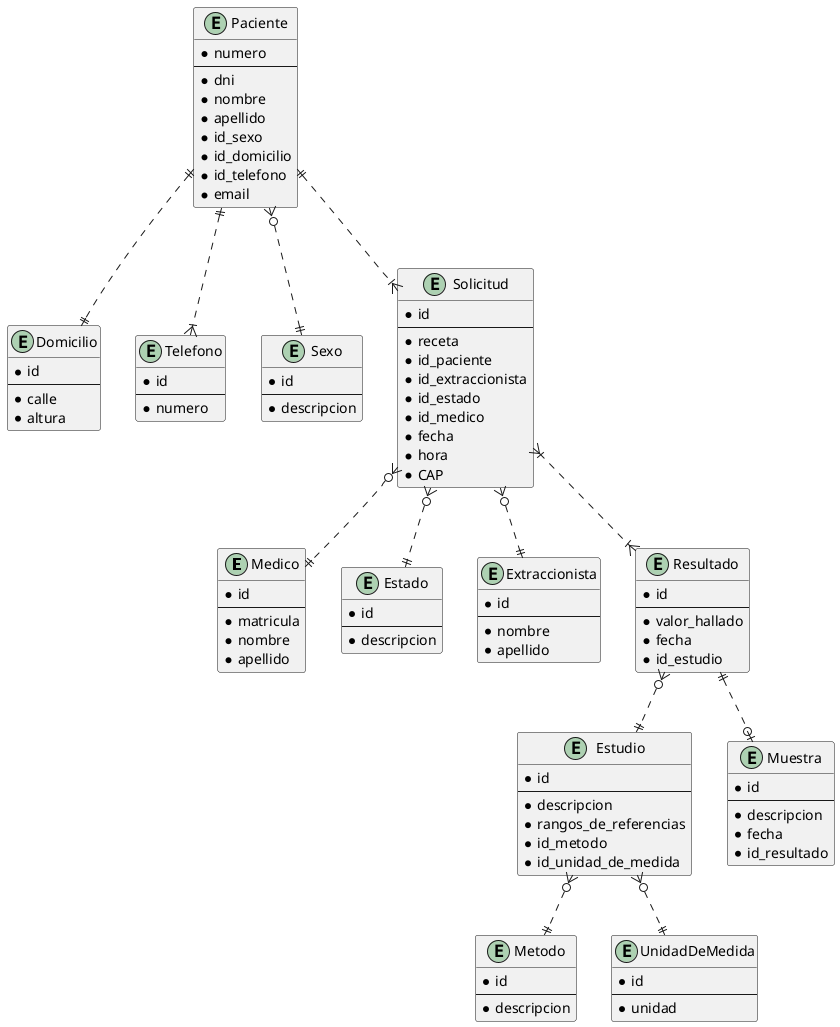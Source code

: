 @startuml BIOMEDICA
entity Medico {
    * id
    --
    * matricula
    * nombre
    * apellido
}

entity Domicilio {
    * id
    --
    * calle
    * altura
}

entity Telefono {
    * id
    --
    * numero
}

entity Sexo {
    * id
    --
    * descripcion
}

entity Paciente {
    * numero
    --
    * dni
    * nombre
    * apellido
    * id_sexo
    * id_domicilio
    * id_telefono
    * email
}

entity Estado {
    * id
    --
    * descripcion
}

entity Estudio {
    * id
    --
    * descripcion
    * rangos_de_referencias
    * id_metodo
    * id_unidad_de_medida
}

entity Solicitud {
    * id
    --
    * receta
    * id_paciente
    * id_extraccionista
    * id_estado
    * id_medico
    * fecha
    * hora
    * CAP
}

entity Extraccionista {
    * id
    --
    * nombre
    * apellido
}

entity Muestra {
    * id
    --
    * descripcion
    * fecha
    * id_resultado
}

entity Metodo {
    * id
    --
    * descripcion
}

entity Resultado {
    * id
    --
    * valor_hallado
    * fecha
    * id_estudio
}

entity UnidadDeMedida {
    * id
    --
    * unidad
}

Paciente ||..|| Domicilio
Paciente ||..|{ Telefono
Paciente }o..|| Sexo
Paciente ||..|{ Solicitud
Solicitud }o..|| Medico
Solicitud }o..|| Estado
Resultado ||..o| Muestra
Solicitud }o..|| Extraccionista
Estudio }o..|| Metodo
Solicitud }|..|{ Resultado
Estudio }o..|| UnidadDeMedida
Resultado }o..|| Estudio

@enduml